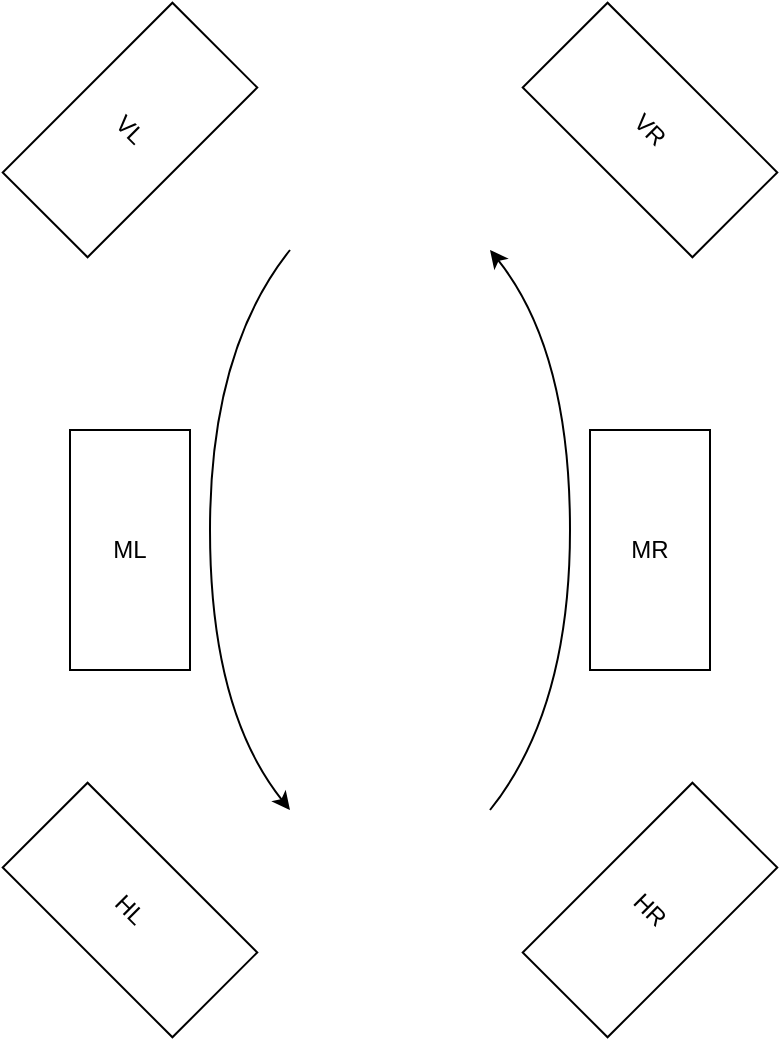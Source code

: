 <mxfile version="13.0.3" type="device"><diagram id="Oj4Ff2Z8bfPH6_NZOEUh" name="Page-1"><mxGraphModel dx="780" dy="1128" grid="1" gridSize="10" guides="1" tooltips="1" connect="1" arrows="1" fold="1" page="1" pageScale="1" pageWidth="827" pageHeight="1169" math="0" shadow="0"><root><mxCell id="0"/><mxCell id="1" parent="0"/><mxCell id="ofFofBFOi9G1hn6BXZ2y-1" value="VR" style="rounded=0;whiteSpace=wrap;html=1;rotation=45;" vertex="1" parent="1"><mxGeometry x="680" y="50" width="120" height="60" as="geometry"/></mxCell><mxCell id="ofFofBFOi9G1hn6BXZ2y-2" value="ML" style="rounded=0;whiteSpace=wrap;html=1;rotation=0;direction=south;" vertex="1" parent="1"><mxGeometry x="450" y="230" width="60" height="120" as="geometry"/></mxCell><mxCell id="ofFofBFOi9G1hn6BXZ2y-3" value="HR" style="rounded=0;whiteSpace=wrap;html=1;rotation=45;direction=south;" vertex="1" parent="1"><mxGeometry x="710" y="410" width="60" height="120" as="geometry"/></mxCell><mxCell id="ofFofBFOi9G1hn6BXZ2y-4" value="VL" style="rounded=0;whiteSpace=wrap;html=1;rotation=45;direction=south;" vertex="1" parent="1"><mxGeometry x="450" y="20" width="60" height="120" as="geometry"/></mxCell><mxCell id="ofFofBFOi9G1hn6BXZ2y-5" value="HL" style="rounded=0;whiteSpace=wrap;html=1;rotation=45;direction=west;" vertex="1" parent="1"><mxGeometry x="420" y="440" width="120" height="60" as="geometry"/></mxCell><mxCell id="ofFofBFOi9G1hn6BXZ2y-6" value="MR" style="rounded=0;whiteSpace=wrap;html=1;rotation=0;direction=south;" vertex="1" parent="1"><mxGeometry x="710" y="230" width="60" height="120" as="geometry"/></mxCell><mxCell id="ofFofBFOi9G1hn6BXZ2y-7" value="" style="curved=1;endArrow=classic;html=1;" edge="1" parent="1"><mxGeometry width="50" height="50" relative="1" as="geometry"><mxPoint x="560" y="140.0" as="sourcePoint"/><mxPoint x="560" y="420.0" as="targetPoint"/><Array as="points"><mxPoint x="520" y="190"/><mxPoint x="520" y="370"/></Array></mxGeometry></mxCell><mxCell id="ofFofBFOi9G1hn6BXZ2y-8" value="" style="curved=1;endArrow=classic;html=1;" edge="1" parent="1"><mxGeometry width="50" height="50" relative="1" as="geometry"><mxPoint x="660" y="420.0" as="sourcePoint"/><mxPoint x="660" y="140.0" as="targetPoint"/><Array as="points"><mxPoint x="700" y="370"/><mxPoint x="700" y="190"/></Array></mxGeometry></mxCell></root></mxGraphModel></diagram></mxfile>